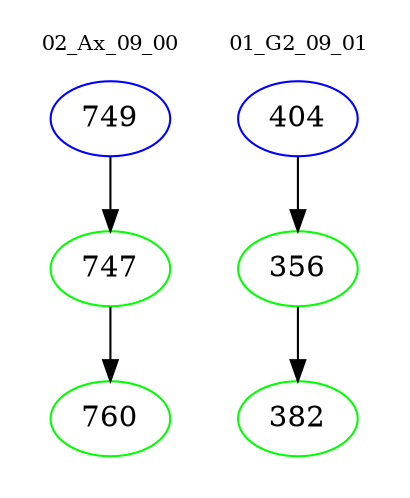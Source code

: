 digraph{
subgraph cluster_0 {
color = white
label = "02_Ax_09_00";
fontsize=10;
T0_749 [label="749", color="blue"]
T0_749 -> T0_747 [color="black"]
T0_747 [label="747", color="green"]
T0_747 -> T0_760 [color="black"]
T0_760 [label="760", color="green"]
}
subgraph cluster_1 {
color = white
label = "01_G2_09_01";
fontsize=10;
T1_404 [label="404", color="blue"]
T1_404 -> T1_356 [color="black"]
T1_356 [label="356", color="green"]
T1_356 -> T1_382 [color="black"]
T1_382 [label="382", color="green"]
}
}
